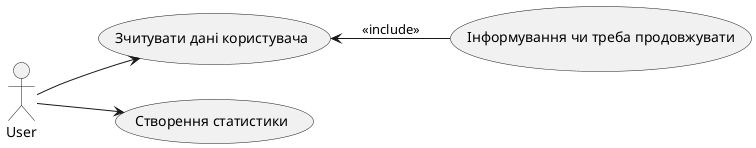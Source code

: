 @startuml
left to right direction

actor User as user

usecase "Зчитувати дані користувача" as UC1
usecase "Інформування чи треба продовжувати" as UC3
usecase "Створення статистики" as UC4

user --> UC1
UC1 <-- UC3 : <<include>>
user --> UC4


@enduml
